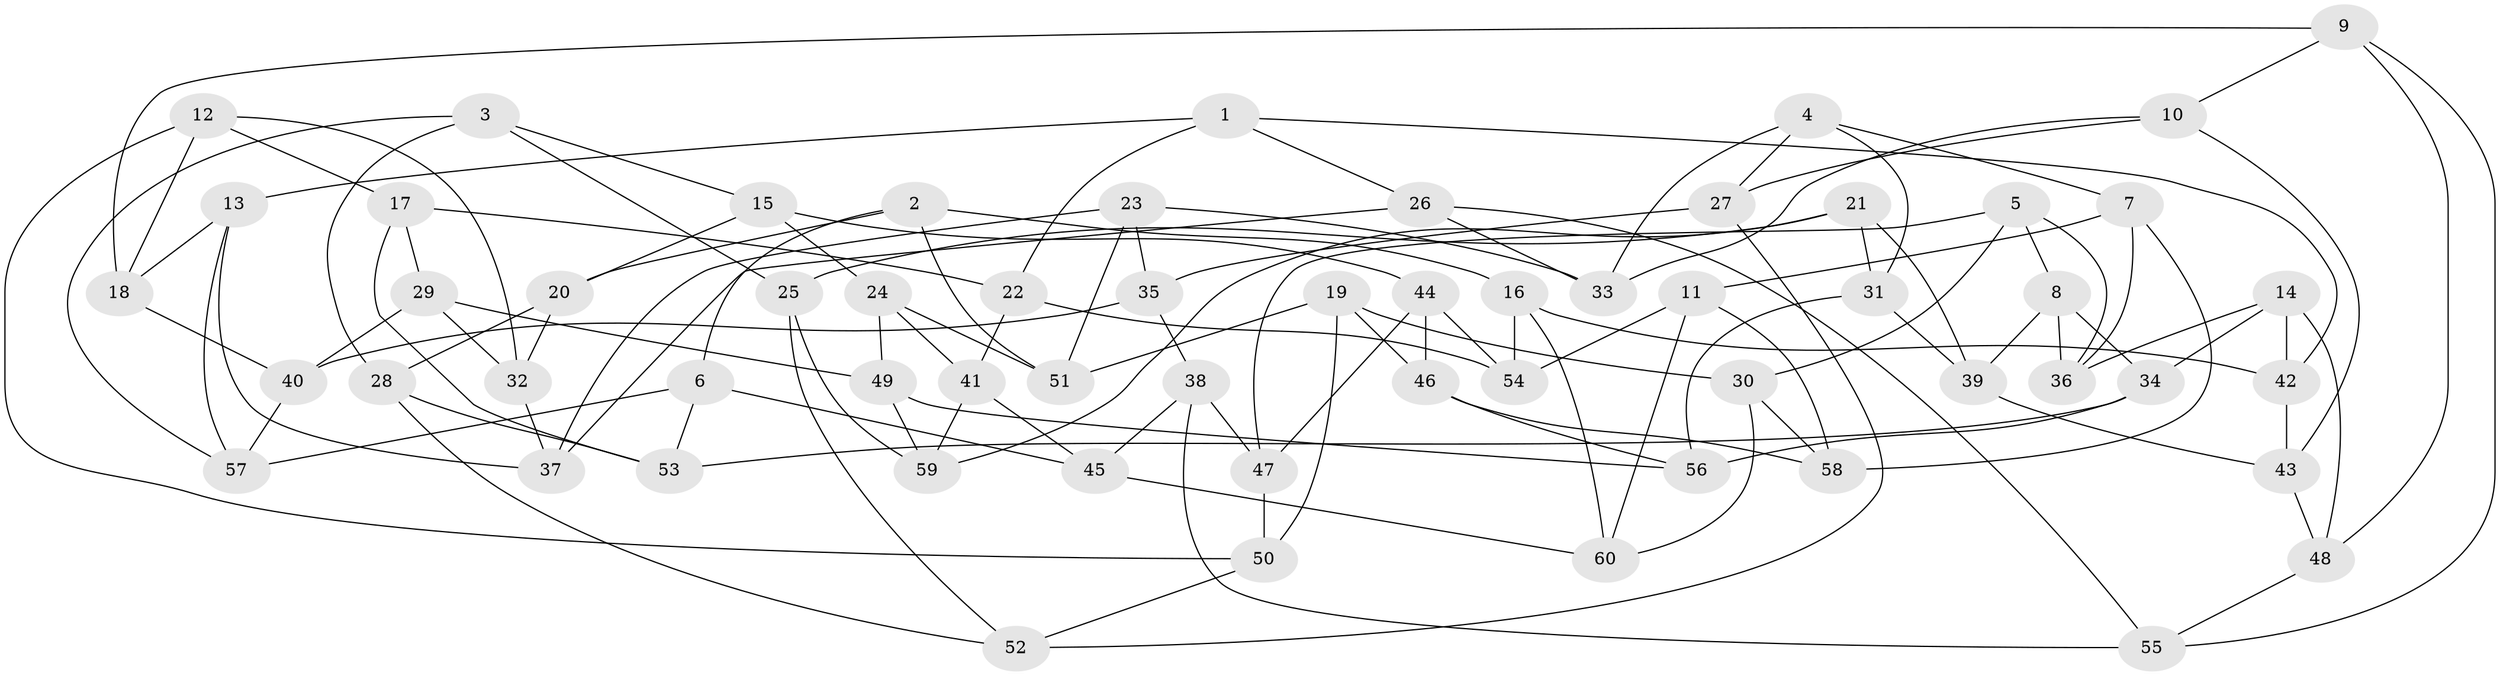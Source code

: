 // Generated by graph-tools (version 1.1) at 2025/37/03/09/25 02:37:59]
// undirected, 60 vertices, 120 edges
graph export_dot {
graph [start="1"]
  node [color=gray90,style=filled];
  1;
  2;
  3;
  4;
  5;
  6;
  7;
  8;
  9;
  10;
  11;
  12;
  13;
  14;
  15;
  16;
  17;
  18;
  19;
  20;
  21;
  22;
  23;
  24;
  25;
  26;
  27;
  28;
  29;
  30;
  31;
  32;
  33;
  34;
  35;
  36;
  37;
  38;
  39;
  40;
  41;
  42;
  43;
  44;
  45;
  46;
  47;
  48;
  49;
  50;
  51;
  52;
  53;
  54;
  55;
  56;
  57;
  58;
  59;
  60;
  1 -- 42;
  1 -- 26;
  1 -- 13;
  1 -- 22;
  2 -- 51;
  2 -- 20;
  2 -- 16;
  2 -- 6;
  3 -- 15;
  3 -- 28;
  3 -- 25;
  3 -- 57;
  4 -- 31;
  4 -- 7;
  4 -- 27;
  4 -- 33;
  5 -- 36;
  5 -- 47;
  5 -- 8;
  5 -- 30;
  6 -- 45;
  6 -- 57;
  6 -- 53;
  7 -- 58;
  7 -- 11;
  7 -- 36;
  8 -- 39;
  8 -- 34;
  8 -- 36;
  9 -- 55;
  9 -- 10;
  9 -- 48;
  9 -- 18;
  10 -- 33;
  10 -- 27;
  10 -- 43;
  11 -- 54;
  11 -- 58;
  11 -- 60;
  12 -- 32;
  12 -- 50;
  12 -- 17;
  12 -- 18;
  13 -- 18;
  13 -- 37;
  13 -- 57;
  14 -- 34;
  14 -- 42;
  14 -- 36;
  14 -- 48;
  15 -- 24;
  15 -- 20;
  15 -- 44;
  16 -- 60;
  16 -- 42;
  16 -- 54;
  17 -- 29;
  17 -- 22;
  17 -- 53;
  18 -- 40;
  19 -- 50;
  19 -- 46;
  19 -- 30;
  19 -- 51;
  20 -- 32;
  20 -- 28;
  21 -- 39;
  21 -- 31;
  21 -- 59;
  21 -- 25;
  22 -- 41;
  22 -- 54;
  23 -- 51;
  23 -- 35;
  23 -- 33;
  23 -- 37;
  24 -- 49;
  24 -- 51;
  24 -- 41;
  25 -- 59;
  25 -- 52;
  26 -- 55;
  26 -- 33;
  26 -- 37;
  27 -- 52;
  27 -- 35;
  28 -- 52;
  28 -- 53;
  29 -- 40;
  29 -- 49;
  29 -- 32;
  30 -- 60;
  30 -- 58;
  31 -- 39;
  31 -- 56;
  32 -- 37;
  34 -- 56;
  34 -- 53;
  35 -- 38;
  35 -- 40;
  38 -- 45;
  38 -- 55;
  38 -- 47;
  39 -- 43;
  40 -- 57;
  41 -- 59;
  41 -- 45;
  42 -- 43;
  43 -- 48;
  44 -- 47;
  44 -- 54;
  44 -- 46;
  45 -- 60;
  46 -- 58;
  46 -- 56;
  47 -- 50;
  48 -- 55;
  49 -- 56;
  49 -- 59;
  50 -- 52;
}
